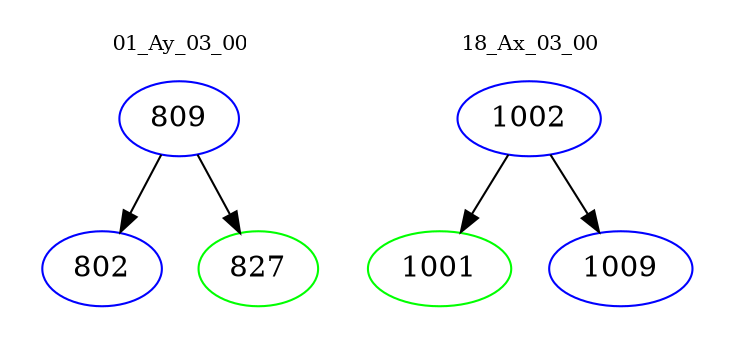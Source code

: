 digraph{
subgraph cluster_0 {
color = white
label = "01_Ay_03_00";
fontsize=10;
T0_809 [label="809", color="blue"]
T0_809 -> T0_802 [color="black"]
T0_802 [label="802", color="blue"]
T0_809 -> T0_827 [color="black"]
T0_827 [label="827", color="green"]
}
subgraph cluster_1 {
color = white
label = "18_Ax_03_00";
fontsize=10;
T1_1002 [label="1002", color="blue"]
T1_1002 -> T1_1001 [color="black"]
T1_1001 [label="1001", color="green"]
T1_1002 -> T1_1009 [color="black"]
T1_1009 [label="1009", color="blue"]
}
}
